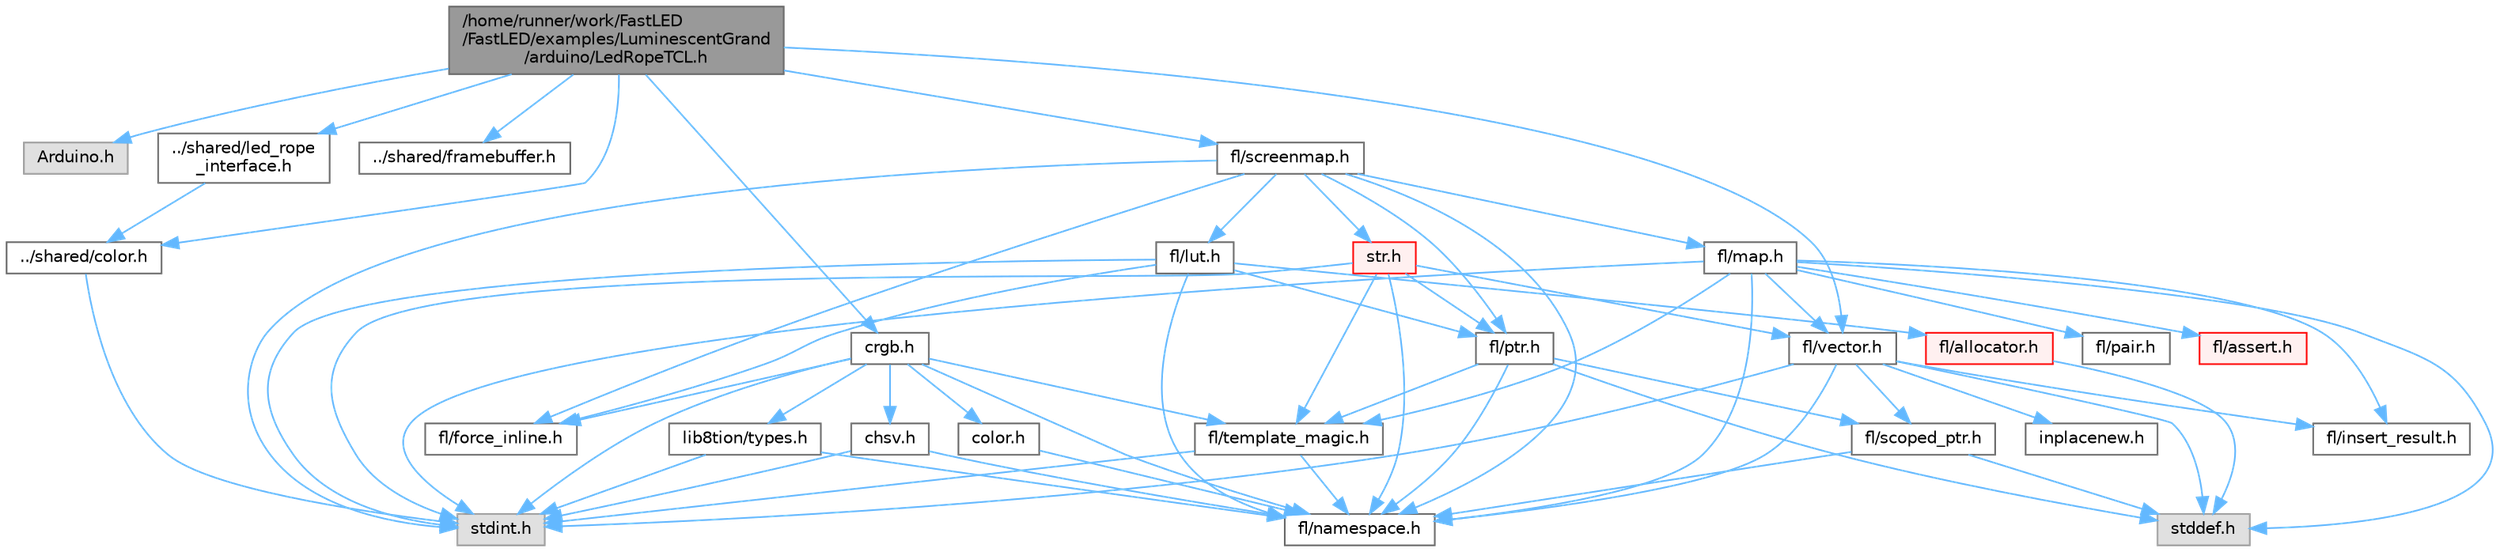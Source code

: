 digraph "/home/runner/work/FastLED/FastLED/examples/LuminescentGrand/arduino/LedRopeTCL.h"
{
 // INTERACTIVE_SVG=YES
 // LATEX_PDF_SIZE
  bgcolor="transparent";
  edge [fontname=Helvetica,fontsize=10,labelfontname=Helvetica,labelfontsize=10];
  node [fontname=Helvetica,fontsize=10,shape=box,height=0.2,width=0.4];
  Node1 [id="Node000001",label="/home/runner/work/FastLED\l/FastLED/examples/LuminescentGrand\l/arduino/LedRopeTCL.h",height=0.2,width=0.4,color="gray40", fillcolor="grey60", style="filled", fontcolor="black",tooltip=" "];
  Node1 -> Node2 [id="edge1_Node000001_Node000002",color="steelblue1",style="solid",tooltip=" "];
  Node2 [id="Node000002",label="Arduino.h",height=0.2,width=0.4,color="grey60", fillcolor="#E0E0E0", style="filled",tooltip=" "];
  Node1 -> Node3 [id="edge2_Node000001_Node000003",color="steelblue1",style="solid",tooltip=" "];
  Node3 [id="Node000003",label="../shared/color.h",height=0.2,width=0.4,color="grey40", fillcolor="white", style="filled",URL="$de/de1/examples_2_luminescent_grand_2shared_2color_8h.html",tooltip=" "];
  Node3 -> Node4 [id="edge3_Node000003_Node000004",color="steelblue1",style="solid",tooltip=" "];
  Node4 [id="Node000004",label="stdint.h",height=0.2,width=0.4,color="grey60", fillcolor="#E0E0E0", style="filled",tooltip=" "];
  Node1 -> Node5 [id="edge4_Node000001_Node000005",color="steelblue1",style="solid",tooltip=" "];
  Node5 [id="Node000005",label="../shared/framebuffer.h",height=0.2,width=0.4,color="grey40", fillcolor="white", style="filled",URL="$d4/dd2/framebuffer_8h.html",tooltip=" "];
  Node1 -> Node6 [id="edge5_Node000001_Node000006",color="steelblue1",style="solid",tooltip=" "];
  Node6 [id="Node000006",label="../shared/led_rope\l_interface.h",height=0.2,width=0.4,color="grey40", fillcolor="white", style="filled",URL="$db/d19/led__rope__interface_8h.html",tooltip=" "];
  Node6 -> Node3 [id="edge6_Node000006_Node000003",color="steelblue1",style="solid",tooltip=" "];
  Node1 -> Node7 [id="edge7_Node000001_Node000007",color="steelblue1",style="solid",tooltip=" "];
  Node7 [id="Node000007",label="fl/vector.h",height=0.2,width=0.4,color="grey40", fillcolor="white", style="filled",URL="$d6/d68/vector_8h.html",tooltip=" "];
  Node7 -> Node4 [id="edge8_Node000007_Node000004",color="steelblue1",style="solid",tooltip=" "];
  Node7 -> Node8 [id="edge9_Node000007_Node000008",color="steelblue1",style="solid",tooltip=" "];
  Node8 [id="Node000008",label="stddef.h",height=0.2,width=0.4,color="grey60", fillcolor="#E0E0E0", style="filled",tooltip=" "];
  Node7 -> Node9 [id="edge10_Node000007_Node000009",color="steelblue1",style="solid",tooltip=" "];
  Node9 [id="Node000009",label="inplacenew.h",height=0.2,width=0.4,color="grey40", fillcolor="white", style="filled",URL="$db/d36/inplacenew_8h.html",tooltip=" "];
  Node7 -> Node10 [id="edge11_Node000007_Node000010",color="steelblue1",style="solid",tooltip=" "];
  Node10 [id="Node000010",label="fl/namespace.h",height=0.2,width=0.4,color="grey40", fillcolor="white", style="filled",URL="$df/d2a/namespace_8h.html",tooltip="Implements the FastLED namespace macros."];
  Node7 -> Node11 [id="edge12_Node000007_Node000011",color="steelblue1",style="solid",tooltip=" "];
  Node11 [id="Node000011",label="fl/scoped_ptr.h",height=0.2,width=0.4,color="grey40", fillcolor="white", style="filled",URL="$df/d28/fl_2scoped__ptr_8h.html",tooltip=" "];
  Node11 -> Node8 [id="edge13_Node000011_Node000008",color="steelblue1",style="solid",tooltip=" "];
  Node11 -> Node10 [id="edge14_Node000011_Node000010",color="steelblue1",style="solid",tooltip=" "];
  Node7 -> Node12 [id="edge15_Node000007_Node000012",color="steelblue1",style="solid",tooltip=" "];
  Node12 [id="Node000012",label="fl/insert_result.h",height=0.2,width=0.4,color="grey40", fillcolor="white", style="filled",URL="$d1/d22/insert__result_8h.html",tooltip=" "];
  Node1 -> Node13 [id="edge16_Node000001_Node000013",color="steelblue1",style="solid",tooltip=" "];
  Node13 [id="Node000013",label="crgb.h",height=0.2,width=0.4,color="grey40", fillcolor="white", style="filled",URL="$db/dd1/crgb_8h.html",tooltip="Defines the red, green, and blue (RGB) pixel struct."];
  Node13 -> Node4 [id="edge17_Node000013_Node000004",color="steelblue1",style="solid",tooltip=" "];
  Node13 -> Node14 [id="edge18_Node000013_Node000014",color="steelblue1",style="solid",tooltip=" "];
  Node14 [id="Node000014",label="chsv.h",height=0.2,width=0.4,color="grey40", fillcolor="white", style="filled",URL="$d8/dd0/chsv_8h.html",tooltip="Defines the hue, saturation, and value (HSV) pixel struct."];
  Node14 -> Node4 [id="edge19_Node000014_Node000004",color="steelblue1",style="solid",tooltip=" "];
  Node14 -> Node10 [id="edge20_Node000014_Node000010",color="steelblue1",style="solid",tooltip=" "];
  Node13 -> Node10 [id="edge21_Node000013_Node000010",color="steelblue1",style="solid",tooltip=" "];
  Node13 -> Node15 [id="edge22_Node000013_Node000015",color="steelblue1",style="solid",tooltip=" "];
  Node15 [id="Node000015",label="color.h",height=0.2,width=0.4,color="grey40", fillcolor="white", style="filled",URL="$d2/d6b/src_2color_8h.html",tooltip="Contains definitions for color correction and temperature."];
  Node15 -> Node10 [id="edge23_Node000015_Node000010",color="steelblue1",style="solid",tooltip=" "];
  Node13 -> Node16 [id="edge24_Node000013_Node000016",color="steelblue1",style="solid",tooltip=" "];
  Node16 [id="Node000016",label="lib8tion/types.h",height=0.2,width=0.4,color="grey40", fillcolor="white", style="filled",URL="$d9/ddf/lib8tion_2types_8h.html",tooltip="Defines fractional types used for lib8tion functions."];
  Node16 -> Node4 [id="edge25_Node000016_Node000004",color="steelblue1",style="solid",tooltip=" "];
  Node16 -> Node10 [id="edge26_Node000016_Node000010",color="steelblue1",style="solid",tooltip=" "];
  Node13 -> Node17 [id="edge27_Node000013_Node000017",color="steelblue1",style="solid",tooltip=" "];
  Node17 [id="Node000017",label="fl/force_inline.h",height=0.2,width=0.4,color="grey40", fillcolor="white", style="filled",URL="$d8/d2d/fl_2force__inline_8h.html",tooltip=" "];
  Node13 -> Node18 [id="edge28_Node000013_Node000018",color="steelblue1",style="solid",tooltip=" "];
  Node18 [id="Node000018",label="fl/template_magic.h",height=0.2,width=0.4,color="grey40", fillcolor="white", style="filled",URL="$d8/d0c/template__magic_8h.html",tooltip=" "];
  Node18 -> Node4 [id="edge29_Node000018_Node000004",color="steelblue1",style="solid",tooltip=" "];
  Node18 -> Node10 [id="edge30_Node000018_Node000010",color="steelblue1",style="solid",tooltip=" "];
  Node1 -> Node19 [id="edge31_Node000001_Node000019",color="steelblue1",style="solid",tooltip=" "];
  Node19 [id="Node000019",label="fl/screenmap.h",height=0.2,width=0.4,color="grey40", fillcolor="white", style="filled",URL="$d7/d0d/fl_2screenmap_8h.html",tooltip=" "];
  Node19 -> Node4 [id="edge32_Node000019_Node000004",color="steelblue1",style="solid",tooltip=" "];
  Node19 -> Node17 [id="edge33_Node000019_Node000017",color="steelblue1",style="solid",tooltip=" "];
  Node19 -> Node20 [id="edge34_Node000019_Node000020",color="steelblue1",style="solid",tooltip=" "];
  Node20 [id="Node000020",label="fl/lut.h",height=0.2,width=0.4,color="grey40", fillcolor="white", style="filled",URL="$d3/db6/fl_2lut_8h.html",tooltip=" "];
  Node20 -> Node4 [id="edge35_Node000020_Node000004",color="steelblue1",style="solid",tooltip=" "];
  Node20 -> Node21 [id="edge36_Node000020_Node000021",color="steelblue1",style="solid",tooltip=" "];
  Node21 [id="Node000021",label="fl/ptr.h",height=0.2,width=0.4,color="grey40", fillcolor="white", style="filled",URL="$d7/df1/fl_2ptr_8h.html",tooltip=" "];
  Node21 -> Node8 [id="edge37_Node000021_Node000008",color="steelblue1",style="solid",tooltip=" "];
  Node21 -> Node10 [id="edge38_Node000021_Node000010",color="steelblue1",style="solid",tooltip=" "];
  Node21 -> Node11 [id="edge39_Node000021_Node000011",color="steelblue1",style="solid",tooltip=" "];
  Node21 -> Node18 [id="edge40_Node000021_Node000018",color="steelblue1",style="solid",tooltip=" "];
  Node20 -> Node17 [id="edge41_Node000020_Node000017",color="steelblue1",style="solid",tooltip=" "];
  Node20 -> Node22 [id="edge42_Node000020_Node000022",color="steelblue1",style="solid",tooltip=" "];
  Node22 [id="Node000022",label="fl/allocator.h",height=0.2,width=0.4,color="red", fillcolor="#FFF0F0", style="filled",URL="$d2/d6f/fl_2allocator_8h.html",tooltip=" "];
  Node22 -> Node8 [id="edge43_Node000022_Node000008",color="steelblue1",style="solid",tooltip=" "];
  Node20 -> Node10 [id="edge44_Node000020_Node000010",color="steelblue1",style="solid",tooltip=" "];
  Node19 -> Node21 [id="edge45_Node000019_Node000021",color="steelblue1",style="solid",tooltip=" "];
  Node19 -> Node24 [id="edge46_Node000019_Node000024",color="steelblue1",style="solid",tooltip=" "];
  Node24 [id="Node000024",label="fl/map.h",height=0.2,width=0.4,color="grey40", fillcolor="white", style="filled",URL="$dc/db7/map_8h.html",tooltip=" "];
  Node24 -> Node4 [id="edge47_Node000024_Node000004",color="steelblue1",style="solid",tooltip=" "];
  Node24 -> Node8 [id="edge48_Node000024_Node000008",color="steelblue1",style="solid",tooltip=" "];
  Node24 -> Node10 [id="edge49_Node000024_Node000010",color="steelblue1",style="solid",tooltip=" "];
  Node24 -> Node7 [id="edge50_Node000024_Node000007",color="steelblue1",style="solid",tooltip=" "];
  Node24 -> Node18 [id="edge51_Node000024_Node000018",color="steelblue1",style="solid",tooltip=" "];
  Node24 -> Node12 [id="edge52_Node000024_Node000012",color="steelblue1",style="solid",tooltip=" "];
  Node24 -> Node25 [id="edge53_Node000024_Node000025",color="steelblue1",style="solid",tooltip=" "];
  Node25 [id="Node000025",label="fl/pair.h",height=0.2,width=0.4,color="grey40", fillcolor="white", style="filled",URL="$d3/d41/pair_8h.html",tooltip=" "];
  Node24 -> Node26 [id="edge54_Node000024_Node000026",color="steelblue1",style="solid",tooltip=" "];
  Node26 [id="Node000026",label="fl/assert.h",height=0.2,width=0.4,color="red", fillcolor="#FFF0F0", style="filled",URL="$dc/da7/assert_8h.html",tooltip=" "];
  Node19 -> Node30 [id="edge55_Node000019_Node000030",color="steelblue1",style="solid",tooltip=" "];
  Node30 [id="Node000030",label="str.h",height=0.2,width=0.4,color="red", fillcolor="#FFF0F0", style="filled",URL="$dc/d0e/fl_2str_8h.html",tooltip=" "];
  Node30 -> Node4 [id="edge56_Node000030_Node000004",color="steelblue1",style="solid",tooltip=" "];
  Node30 -> Node21 [id="edge57_Node000030_Node000021",color="steelblue1",style="solid",tooltip=" "];
  Node30 -> Node18 [id="edge58_Node000030_Node000018",color="steelblue1",style="solid",tooltip=" "];
  Node30 -> Node7 [id="edge59_Node000030_Node000007",color="steelblue1",style="solid",tooltip=" "];
  Node30 -> Node10 [id="edge60_Node000030_Node000010",color="steelblue1",style="solid",tooltip=" "];
  Node19 -> Node10 [id="edge61_Node000019_Node000010",color="steelblue1",style="solid",tooltip=" "];
}
